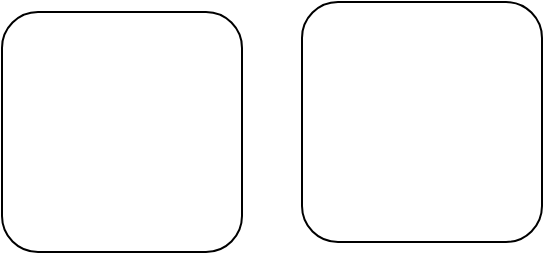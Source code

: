 <mxfile version="22.1.0" type="github">
  <diagram name="Page-1" id="JCSIFYGg1PnjnM4VtA95">
    <mxGraphModel dx="1238" dy="1074" grid="1" gridSize="10" guides="1" tooltips="1" connect="1" arrows="1" fold="1" page="1" pageScale="1" pageWidth="850" pageHeight="1100" math="0" shadow="0">
      <root>
        <mxCell id="0" />
        <mxCell id="1" parent="0" />
        <mxCell id="F6lJZlDRFKTJ0JT45MUR-1" value="" style="whiteSpace=wrap;html=1;aspect=fixed;rounded=1;" vertex="1" parent="1">
          <mxGeometry x="50" y="405" width="120" height="120" as="geometry" />
        </mxCell>
        <mxCell id="F6lJZlDRFKTJ0JT45MUR-2" value="" style="whiteSpace=wrap;html=1;aspect=fixed;rounded=1;" vertex="1" parent="1">
          <mxGeometry x="200" y="400" width="120" height="120" as="geometry" />
        </mxCell>
      </root>
    </mxGraphModel>
  </diagram>
</mxfile>
